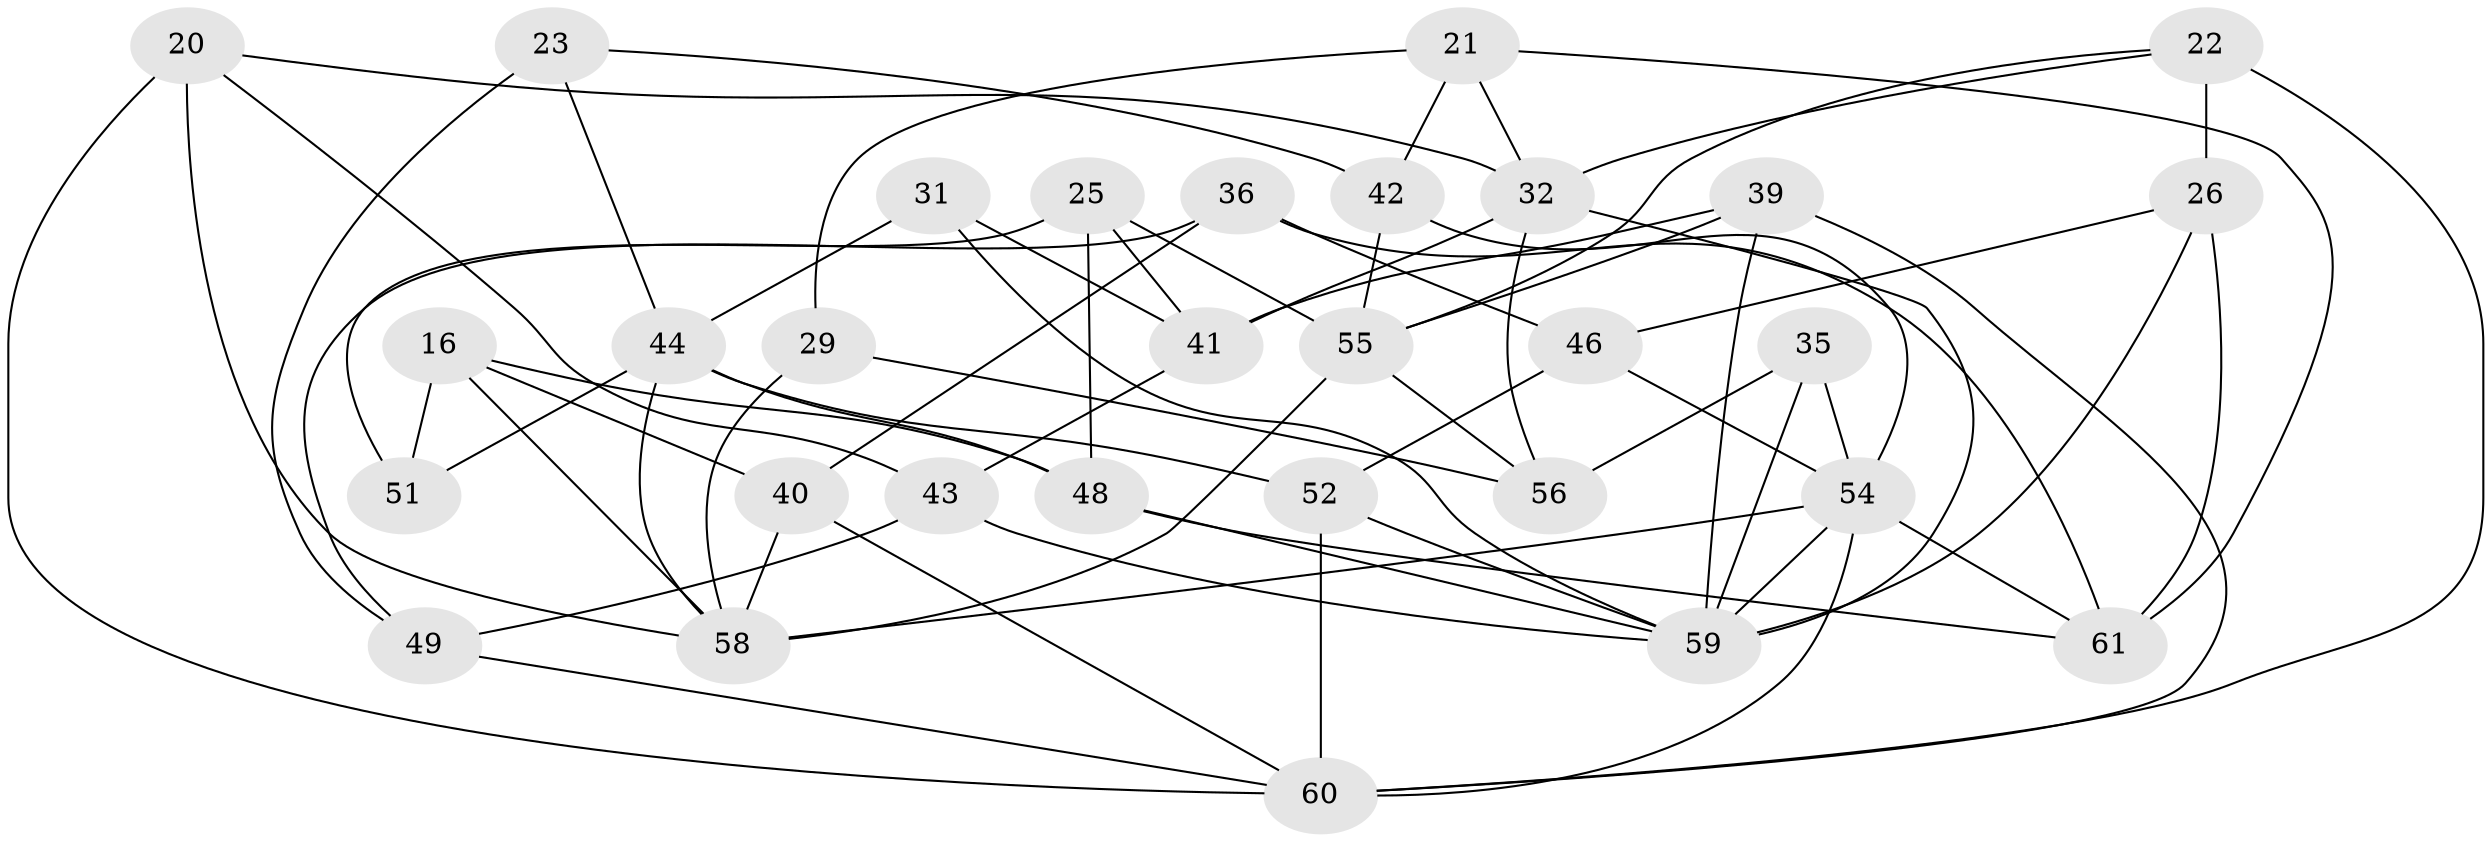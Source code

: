 // original degree distribution, {4: 1.0}
// Generated by graph-tools (version 1.1) at 2025/02/03/04/25 22:02:26]
// undirected, 30 vertices, 69 edges
graph export_dot {
graph [start="1"]
  node [color=gray90,style=filled];
  16 [super="+9"];
  20;
  21;
  22 [super="+17"];
  23;
  25;
  26 [super="+7"];
  29;
  31 [super="+12"];
  32 [super="+1+5"];
  35 [super="+18"];
  36;
  39;
  40 [super="+10"];
  41 [super="+30"];
  42;
  43;
  44 [super="+8"];
  46;
  48 [super="+34"];
  49 [super="+4"];
  51;
  52 [super="+50"];
  54 [super="+14+38"];
  55 [super="+19"];
  56 [super="+27"];
  58 [super="+53"];
  59 [super="+45+24"];
  60 [super="+47"];
  61 [super="+57"];
  16 -- 51 [weight=2];
  16 -- 58;
  16 -- 40 [weight=2];
  16 -- 48;
  20 -- 43;
  20 -- 32;
  20 -- 60;
  20 -- 58;
  21 -- 42;
  21 -- 29;
  21 -- 32;
  21 -- 61;
  22 -- 60 [weight=2];
  22 -- 26 [weight=2];
  22 -- 32;
  22 -- 55;
  23 -- 42;
  23 -- 49 [weight=2];
  23 -- 44;
  25 -- 51;
  25 -- 55;
  25 -- 41;
  25 -- 48;
  26 -- 61 [weight=2];
  26 -- 46;
  26 -- 59;
  29 -- 56 [weight=2];
  29 -- 58;
  31 -- 44 [weight=2];
  31 -- 41 [weight=2];
  31 -- 59 [weight=2];
  32 -- 59 [weight=3];
  32 -- 56;
  32 -- 41;
  35 -- 56 [weight=2];
  35 -- 59 [weight=2];
  35 -- 54 [weight=2];
  36 -- 61;
  36 -- 46;
  36 -- 49;
  36 -- 40;
  39 -- 59;
  39 -- 41;
  39 -- 60;
  39 -- 55;
  40 -- 60 [weight=2];
  40 -- 58;
  41 -- 43;
  42 -- 55;
  42 -- 54;
  43 -- 49;
  43 -- 59;
  44 -- 51;
  44 -- 48;
  44 -- 52 [weight=2];
  44 -- 58;
  46 -- 54;
  46 -- 52;
  48 -- 61;
  48 -- 59 [weight=2];
  49 -- 60 [weight=2];
  52 -- 60 [weight=2];
  52 -- 59;
  54 -- 60 [weight=2];
  54 -- 59;
  54 -- 61;
  54 -- 58 [weight=2];
  55 -- 58;
  55 -- 56;
}

